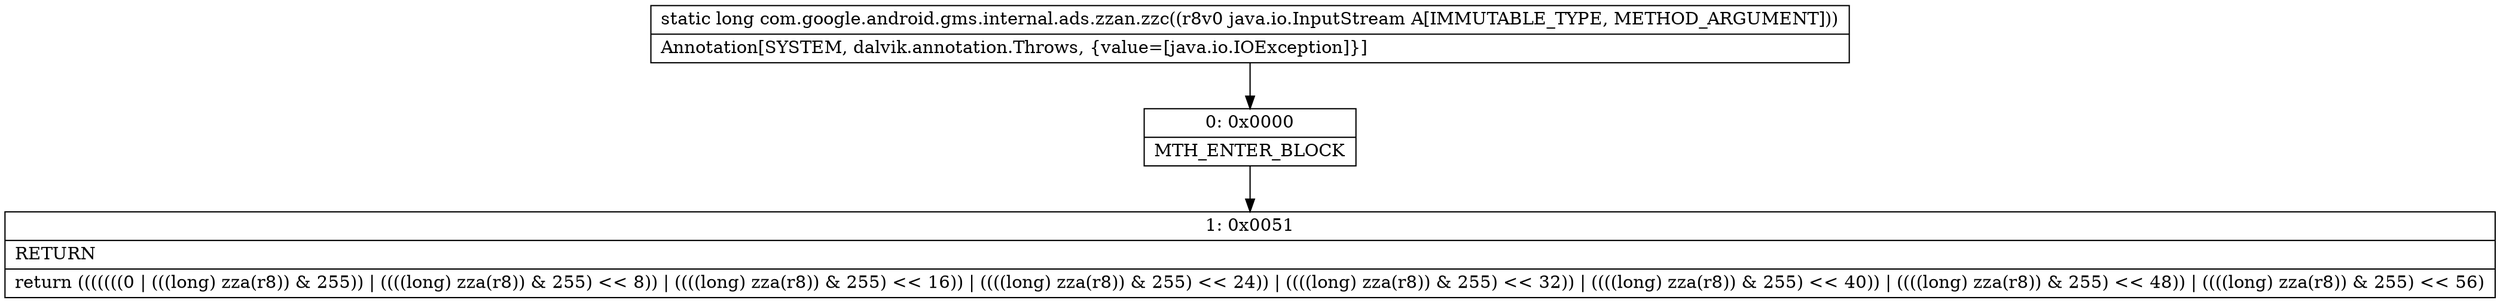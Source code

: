 digraph "CFG forcom.google.android.gms.internal.ads.zzan.zzc(Ljava\/io\/InputStream;)J" {
Node_0 [shape=record,label="{0\:\ 0x0000|MTH_ENTER_BLOCK\l}"];
Node_1 [shape=record,label="{1\:\ 0x0051|RETURN\l|return (((((((0 \| (((long) zza(r8)) & 255)) \| ((((long) zza(r8)) & 255) \<\< 8)) \| ((((long) zza(r8)) & 255) \<\< 16)) \| ((((long) zza(r8)) & 255) \<\< 24)) \| ((((long) zza(r8)) & 255) \<\< 32)) \| ((((long) zza(r8)) & 255) \<\< 40)) \| ((((long) zza(r8)) & 255) \<\< 48)) \| ((((long) zza(r8)) & 255) \<\< 56)\l}"];
MethodNode[shape=record,label="{static long com.google.android.gms.internal.ads.zzan.zzc((r8v0 java.io.InputStream A[IMMUTABLE_TYPE, METHOD_ARGUMENT]))  | Annotation[SYSTEM, dalvik.annotation.Throws, \{value=[java.io.IOException]\}]\l}"];
MethodNode -> Node_0;
Node_0 -> Node_1;
}

